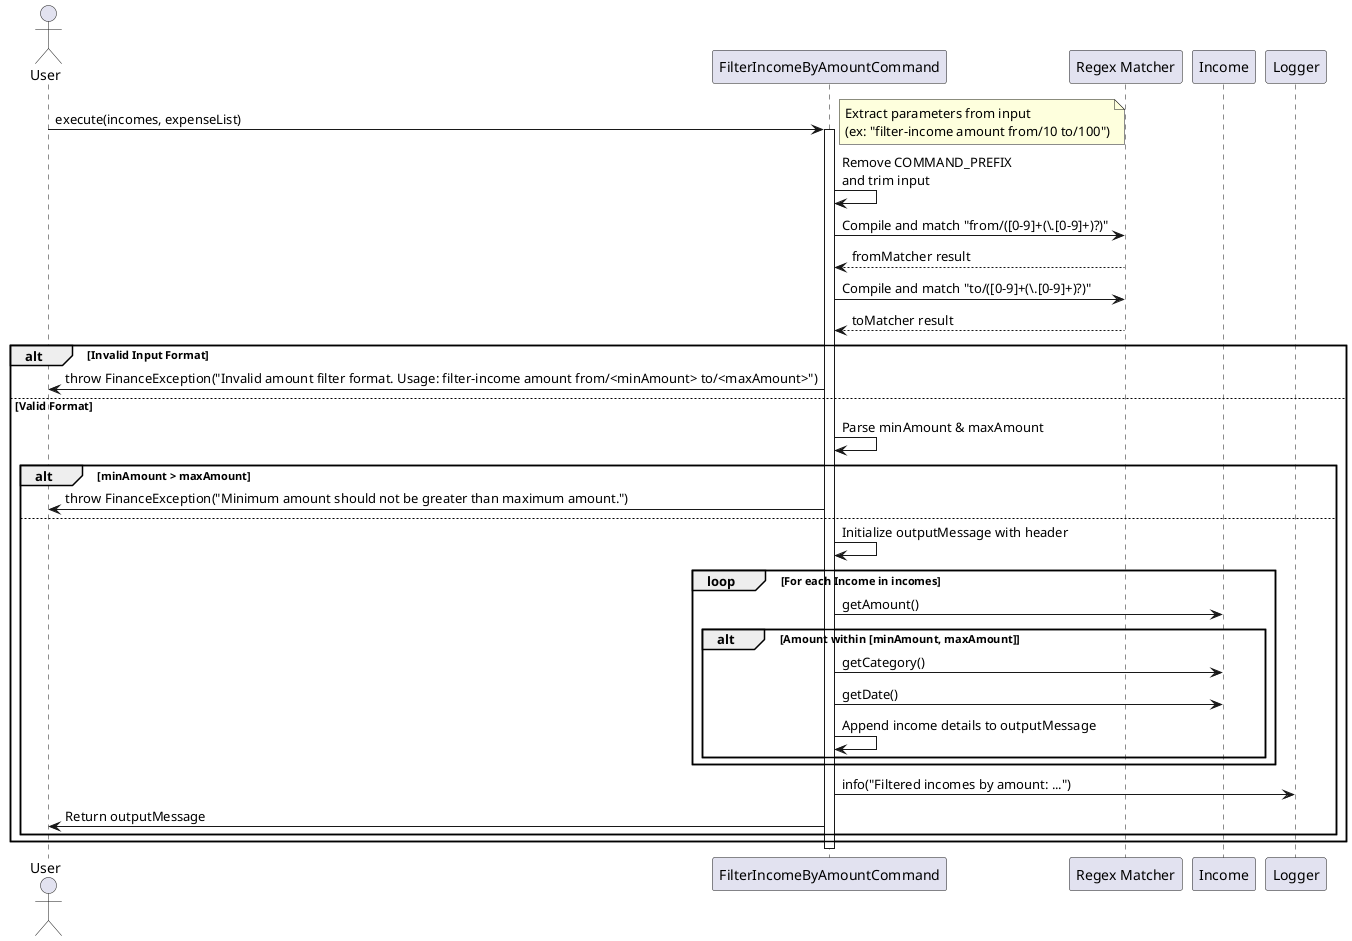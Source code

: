@startuml
actor User
participant "FilterIncomeByAmountCommand" as Command
participant "Regex Matcher" as Matcher
participant "Income" as Income
participant "Logger" as Logger

User -> Command: execute(incomes, expenseList)
activate Command
note right: Extract parameters from input\n(ex: "filter-income amount from/10 to/100")
Command -> Command: Remove COMMAND_PREFIX\nand trim input
Command -> Matcher: Compile and match "from/([0-9]+(\\.[0-9]+)?)"
Matcher --> Command: fromMatcher result
Command -> Matcher: Compile and match "to/([0-9]+(\\.[0-9]+)?)"
Matcher --> Command: toMatcher result

alt Invalid Input Format
    Command -> User: throw FinanceException("Invalid amount filter format. Usage: filter-income amount from/<minAmount> to/<maxAmount>")
else Valid Format
    Command -> Command: Parse minAmount & maxAmount
    alt minAmount > maxAmount
        Command -> User: throw FinanceException("Minimum amount should not be greater than maximum amount.")
    else
        Command -> Command: Initialize outputMessage with header
        loop For each Income in incomes
            Command -> Income: getAmount()
            alt Amount within [minAmount, maxAmount]
                Command -> Income: getCategory()
                Command -> Income: getDate()
                Command -> Command: Append income details to outputMessage
            end
        end
        Command -> Logger: info("Filtered incomes by amount: ...")
        Command -> User: Return outputMessage
    end
end
deactivate Command
@enduml